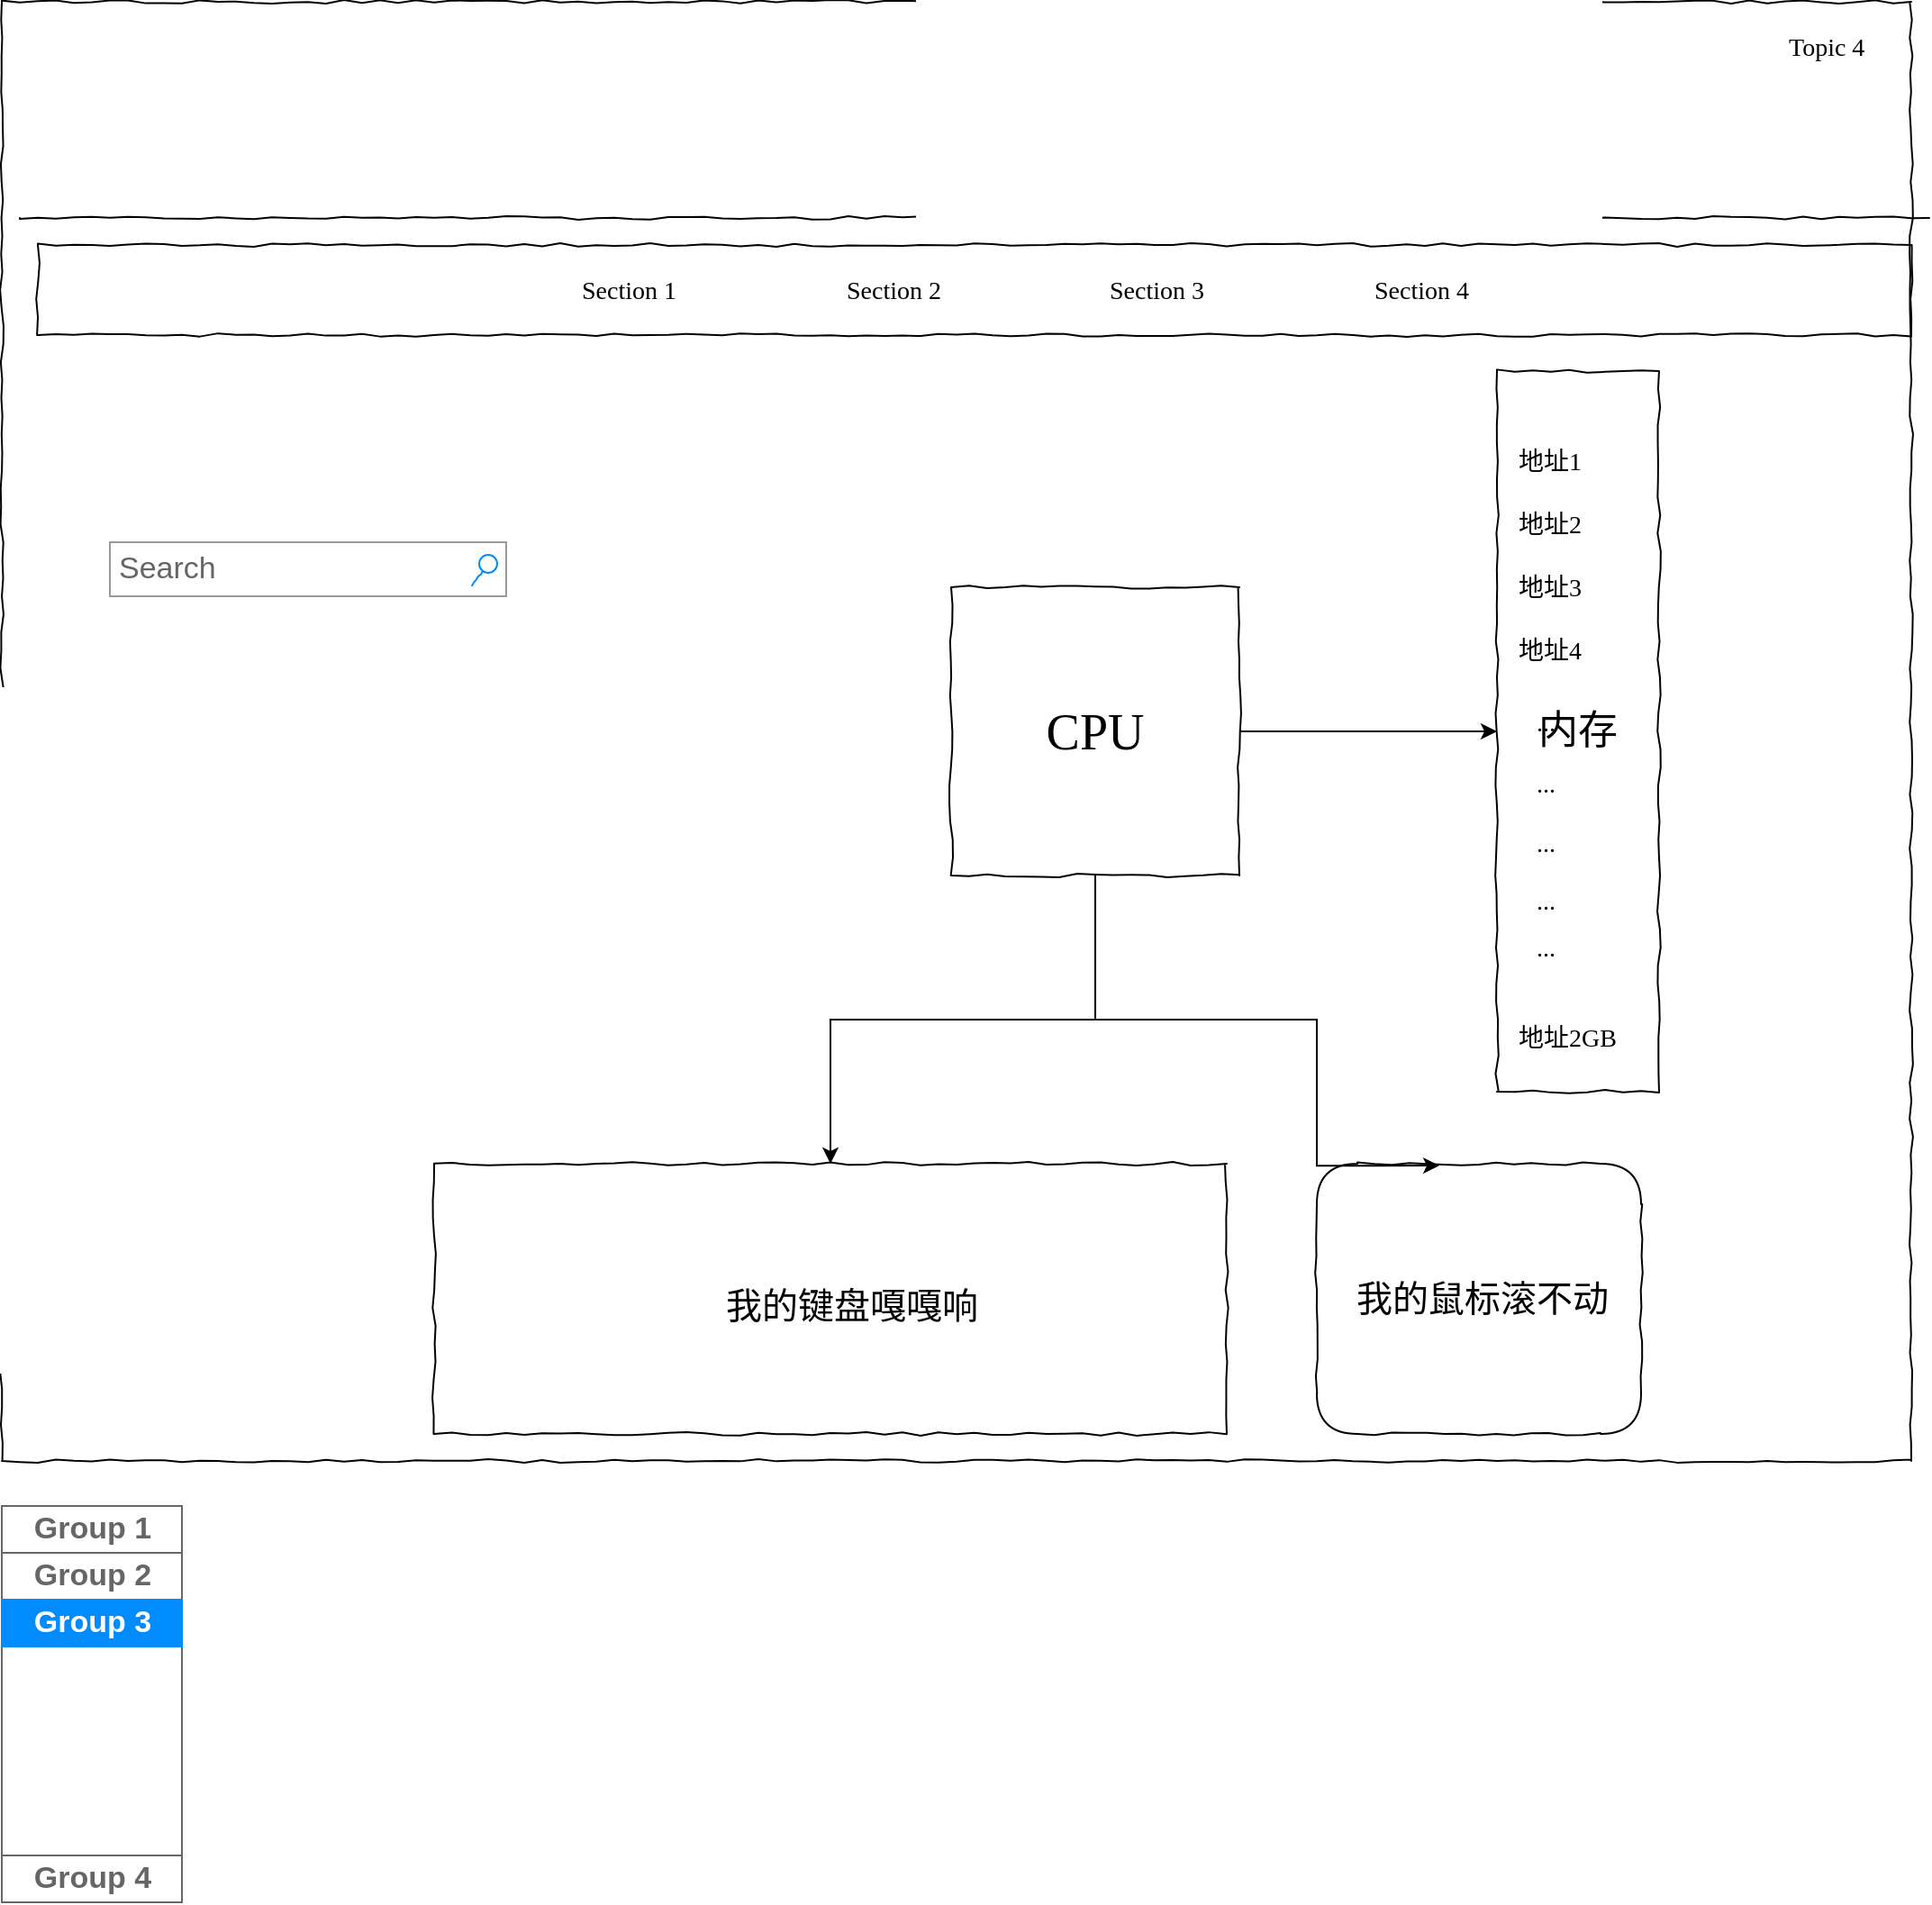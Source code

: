 <mxfile version="12.7.1" type="github">
  <diagram name="Page-1" id="03018318-947c-dd8e-b7a3-06fadd420f32">
    <mxGraphModel dx="1200" dy="882" grid="1" gridSize="10" guides="1" tooltips="1" connect="1" arrows="1" fold="1" page="1" pageScale="1" pageWidth="1100" pageHeight="850" background="#ffffff" math="0" shadow="0">
      <root>
        <mxCell id="0" />
        <mxCell id="1" parent="0" />
        <mxCell id="677b7b8949515195-1" value="" style="whiteSpace=wrap;html=1;rounded=0;shadow=0;labelBackgroundColor=none;strokeColor=#000000;strokeWidth=1;fillColor=none;fontFamily=Verdana;fontSize=12;fontColor=#000000;align=center;comic=1;" parent="1" vertex="1">
          <mxGeometry x="10" y="25" width="1060" height="810" as="geometry" />
        </mxCell>
        <mxCell id="Vwc_xMeplZCHSkBFsZtn-7" style="edgeStyle=orthogonalEdgeStyle;rounded=0;orthogonalLoop=1;jettySize=auto;html=1;exitX=1;exitY=0.5;exitDx=0;exitDy=0;" edge="1" parent="1" source="677b7b8949515195-2" target="677b7b8949515195-25">
          <mxGeometry relative="1" as="geometry" />
        </mxCell>
        <mxCell id="Vwc_xMeplZCHSkBFsZtn-8" style="edgeStyle=orthogonalEdgeStyle;rounded=0;orthogonalLoop=1;jettySize=auto;html=1;exitX=0.5;exitY=1;exitDx=0;exitDy=0;entryX=0.5;entryY=0;entryDx=0;entryDy=0;" edge="1" parent="1" source="677b7b8949515195-2" target="677b7b8949515195-15">
          <mxGeometry relative="1" as="geometry" />
        </mxCell>
        <mxCell id="Vwc_xMeplZCHSkBFsZtn-9" style="edgeStyle=orthogonalEdgeStyle;rounded=0;orthogonalLoop=1;jettySize=auto;html=1;entryX=0.378;entryY=0.007;entryDx=0;entryDy=0;exitX=0.5;exitY=1;exitDx=0;exitDy=0;entryPerimeter=0;" edge="1" parent="1" source="677b7b8949515195-2" target="677b7b8949515195-26">
          <mxGeometry relative="1" as="geometry">
            <Array as="points">
              <mxPoint x="617" y="590" />
              <mxPoint x="740" y="590" />
              <mxPoint x="740" y="671" />
            </Array>
          </mxGeometry>
        </mxCell>
        <mxCell id="677b7b8949515195-2" value="CPU" style="whiteSpace=wrap;html=1;rounded=0;shadow=0;labelBackgroundColor=none;strokeWidth=1;fontFamily=Verdana;fontSize=28;align=center;comic=1;" parent="1" vertex="1">
          <mxGeometry x="537" y="350" width="160" height="160" as="geometry" />
        </mxCell>
        <mxCell id="677b7b8949515195-3" value="Search" style="strokeWidth=1;shadow=0;dashed=0;align=center;html=1;shape=mxgraph.mockup.forms.searchBox;strokeColor=#999999;mainText=;strokeColor2=#008cff;fontColor=#666666;fontSize=17;align=left;spacingLeft=3;rounded=0;labelBackgroundColor=none;comic=1;" parent="1" vertex="1">
          <mxGeometry x="70" y="325" width="220" height="30" as="geometry" />
        </mxCell>
        <mxCell id="677b7b8949515195-7" value="Topic 4" style="text;html=1;points=[];align=left;verticalAlign=top;spacingTop=-4;fontSize=14;fontFamily=Verdana" parent="1" vertex="1">
          <mxGeometry x="1000" y="40" width="60" height="20" as="geometry" />
        </mxCell>
        <mxCell id="677b7b8949515195-9" value="" style="line;strokeWidth=1;html=1;rounded=0;shadow=0;labelBackgroundColor=none;fillColor=none;fontFamily=Verdana;fontSize=14;fontColor=#000000;align=center;comic=1;" parent="1" vertex="1">
          <mxGeometry x="20" y="140" width="1060" height="10" as="geometry" />
        </mxCell>
        <mxCell id="677b7b8949515195-10" value="" style="whiteSpace=wrap;html=1;rounded=0;shadow=0;labelBackgroundColor=none;strokeWidth=1;fillColor=none;fontFamily=Verdana;fontSize=12;align=center;comic=1;" parent="1" vertex="1">
          <mxGeometry x="30" y="160" width="1040" height="50" as="geometry" />
        </mxCell>
        <mxCell id="677b7b8949515195-11" value="Section 1" style="text;html=1;points=[];align=left;verticalAlign=top;spacingTop=-4;fontSize=14;fontFamily=Verdana" parent="1" vertex="1">
          <mxGeometry x="330" y="175" width="60" height="20" as="geometry" />
        </mxCell>
        <mxCell id="677b7b8949515195-12" value="Section 2" style="text;html=1;points=[];align=left;verticalAlign=top;spacingTop=-4;fontSize=14;fontFamily=Verdana" parent="1" vertex="1">
          <mxGeometry x="477" y="175" width="60" height="20" as="geometry" />
        </mxCell>
        <mxCell id="677b7b8949515195-13" value="Section 3" style="text;html=1;points=[];align=left;verticalAlign=top;spacingTop=-4;fontSize=14;fontFamily=Verdana" parent="1" vertex="1">
          <mxGeometry x="623" y="175" width="60" height="20" as="geometry" />
        </mxCell>
        <mxCell id="677b7b8949515195-14" value="Section 4" style="text;html=1;points=[];align=left;verticalAlign=top;spacingTop=-4;fontSize=14;fontFamily=Verdana" parent="1" vertex="1">
          <mxGeometry x="770" y="175" width="60" height="20" as="geometry" />
        </mxCell>
        <mxCell id="677b7b8949515195-15" value="&lt;div style=&quot;text-align: justify ; font-size: 20px&quot;&gt;&lt;br&gt;&lt;/div&gt;" style="whiteSpace=wrap;html=1;rounded=0;shadow=0;labelBackgroundColor=none;strokeWidth=1;fillColor=none;fontFamily=Verdana;fontSize=12;align=center;verticalAlign=top;spacing=10;comic=1;" parent="1" vertex="1">
          <mxGeometry x="250" y="670" width="440" height="150" as="geometry" />
        </mxCell>
        <mxCell id="677b7b8949515195-25" value="&lt;font style=&quot;font-size: 22px&quot;&gt;内存&lt;/font&gt;" style="whiteSpace=wrap;html=1;rounded=0;shadow=0;labelBackgroundColor=none;strokeWidth=1;fillColor=none;fontFamily=Verdana;fontSize=12;align=center;comic=1;" parent="1" vertex="1">
          <mxGeometry x="840" y="230" width="90" height="400" as="geometry" />
        </mxCell>
        <mxCell id="677b7b8949515195-26" value="" style="whiteSpace=wrap;html=1;rounded=1;shadow=0;labelBackgroundColor=none;strokeWidth=1;fillColor=none;fontFamily=Verdana;fontSize=12;align=center;comic=1;" parent="1" vertex="1">
          <mxGeometry x="740" y="670" width="180" height="150" as="geometry" />
        </mxCell>
        <mxCell id="677b7b8949515195-42" value="&lt;font style=&quot;font-size: 20px&quot;&gt;我的鼠标滚不动&lt;/font&gt;" style="text;html=1;points=[];align=left;verticalAlign=top;spacingTop=-4;fontSize=14;fontFamily=Verdana;horizontal=1;" parent="1" vertex="1">
          <mxGeometry x="760" y="730" width="170" height="20" as="geometry" />
        </mxCell>
        <mxCell id="677b7b8949515195-44" value="地址1" style="text;html=1;points=[];align=left;verticalAlign=top;spacingTop=-4;fontSize=14;fontFamily=Verdana" parent="1" vertex="1">
          <mxGeometry x="850" y="270" width="70" height="20" as="geometry" />
        </mxCell>
        <mxCell id="677b7b8949515195-45" value="地址2" style="text;html=1;points=[];align=left;verticalAlign=top;spacingTop=-4;fontSize=14;fontFamily=Verdana" parent="1" vertex="1">
          <mxGeometry x="850" y="305" width="70" height="20" as="geometry" />
        </mxCell>
        <mxCell id="677b7b8949515195-46" value="地址3" style="text;html=1;points=[];align=left;verticalAlign=top;spacingTop=-4;fontSize=14;fontFamily=Verdana" parent="1" vertex="1">
          <mxGeometry x="850" y="340" width="70" height="20" as="geometry" />
        </mxCell>
        <mxCell id="677b7b8949515195-47" value="地址4" style="text;html=1;points=[];align=left;verticalAlign=top;spacingTop=-4;fontSize=14;fontFamily=Verdana" parent="1" vertex="1">
          <mxGeometry x="850" y="375" width="60" height="20" as="geometry" />
        </mxCell>
        <mxCell id="677b7b8949515195-49" value="地址2GB" style="text;html=1;points=[];align=left;verticalAlign=top;spacingTop=-4;fontSize=14;fontFamily=Verdana" parent="1" vertex="1">
          <mxGeometry x="850" y="590" width="170" height="20" as="geometry" />
        </mxCell>
        <mxCell id="Vwc_xMeplZCHSkBFsZtn-1" value="..." style="text;html=1;points=[];align=left;verticalAlign=top;spacingTop=-4;fontSize=14;fontFamily=Verdana" vertex="1" parent="1">
          <mxGeometry x="860" y="449" width="40" height="20" as="geometry" />
        </mxCell>
        <mxCell id="Vwc_xMeplZCHSkBFsZtn-2" value="..." style="text;html=1;points=[];align=left;verticalAlign=top;spacingTop=-4;fontSize=14;fontFamily=Verdana" vertex="1" parent="1">
          <mxGeometry x="860" y="482" width="50" height="20" as="geometry" />
        </mxCell>
        <mxCell id="Vwc_xMeplZCHSkBFsZtn-3" value="..." style="text;html=1;points=[];align=left;verticalAlign=top;spacingTop=-4;fontSize=14;fontFamily=Verdana" vertex="1" parent="1">
          <mxGeometry x="860" y="514" width="50" height="20" as="geometry" />
        </mxCell>
        <mxCell id="Vwc_xMeplZCHSkBFsZtn-4" value="..." style="text;html=1;points=[];align=left;verticalAlign=top;spacingTop=-4;fontSize=14;fontFamily=Verdana" vertex="1" parent="1">
          <mxGeometry x="860" y="540" width="50" height="20" as="geometry" />
        </mxCell>
        <mxCell id="Vwc_xMeplZCHSkBFsZtn-5" value="..." style="text;html=1;points=[];align=left;verticalAlign=top;spacingTop=-4;fontSize=14;fontFamily=Verdana" vertex="1" parent="1">
          <mxGeometry x="860" y="415" width="170" height="20" as="geometry" />
        </mxCell>
        <mxCell id="Vwc_xMeplZCHSkBFsZtn-10" value="&lt;font style=&quot;font-size: 20px&quot;&gt;我的键盘嘎嘎响&lt;/font&gt;" style="text;html=1;points=[];align=left;verticalAlign=top;spacingTop=-4;fontSize=14;fontFamily=Verdana;horizontal=1;" vertex="1" parent="1">
          <mxGeometry x="410" y="734" width="170" height="20" as="geometry" />
        </mxCell>
        <mxCell id="Vwc_xMeplZCHSkBFsZtn-11" value="" style="strokeWidth=1;shadow=0;dashed=0;align=center;html=1;shape=mxgraph.mockup.containers.rrect;rSize=0;strokeColor=#666666;rounded=1;fillColor=#ffffff;" vertex="1" parent="1">
          <mxGeometry x="10" y="860" width="100" height="220" as="geometry" />
        </mxCell>
        <mxCell id="Vwc_xMeplZCHSkBFsZtn-12" value="Group 1" style="strokeColor=inherit;fillColor=inherit;gradientColor=inherit;strokeWidth=1;shadow=0;dashed=0;align=center;html=1;shape=mxgraph.mockup.containers.rrect;rSize=0;fontSize=17;fontColor=#666666;fontStyle=1;resizeWidth=1;" vertex="1" parent="Vwc_xMeplZCHSkBFsZtn-11">
          <mxGeometry width="100" height="26" relative="1" as="geometry" />
        </mxCell>
        <mxCell id="Vwc_xMeplZCHSkBFsZtn-13" value="Group 2" style="strokeColor=inherit;fillColor=inherit;gradientColor=inherit;strokeWidth=1;shadow=0;dashed=0;align=center;html=1;shape=mxgraph.mockup.containers.rrect;rSize=0;fontSize=17;fontColor=#666666;fontStyle=1;resizeWidth=1;" vertex="1" parent="Vwc_xMeplZCHSkBFsZtn-11">
          <mxGeometry width="100" height="26" relative="1" as="geometry">
            <mxPoint y="26" as="offset" />
          </mxGeometry>
        </mxCell>
        <mxCell id="Vwc_xMeplZCHSkBFsZtn-14" value="Group 3" style="strokeWidth=1;shadow=0;dashed=0;align=center;html=1;shape=mxgraph.mockup.containers.rrect;rSize=0;fontSize=17;fontColor=#ffffff;fontStyle=1;fillColor=#008cff;strokeColor=#008cff;resizeWidth=1;" vertex="1" parent="Vwc_xMeplZCHSkBFsZtn-11">
          <mxGeometry width="100" height="26" relative="1" as="geometry">
            <mxPoint y="52" as="offset" />
          </mxGeometry>
        </mxCell>
        <mxCell id="Vwc_xMeplZCHSkBFsZtn-15" value="Group 4" style="strokeColor=inherit;fillColor=inherit;gradientColor=inherit;strokeWidth=1;shadow=0;dashed=0;align=center;html=1;shape=mxgraph.mockup.containers.rrect;rSize=0;fontSize=17;fontColor=#666666;fontStyle=1;resizeWidth=1;" vertex="1" parent="Vwc_xMeplZCHSkBFsZtn-11">
          <mxGeometry y="1" width="100" height="26" relative="1" as="geometry">
            <mxPoint y="-26" as="offset" />
          </mxGeometry>
        </mxCell>
      </root>
    </mxGraphModel>
  </diagram>
</mxfile>
